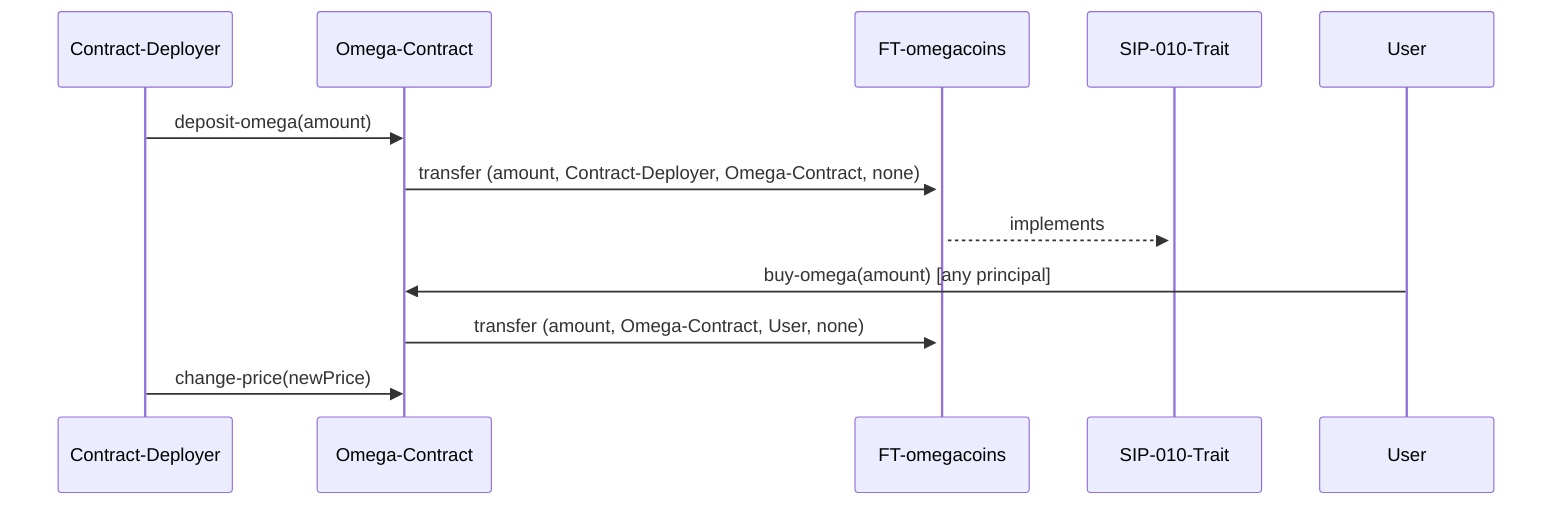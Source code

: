 sequenceDiagram
  Contract-Deployer->>Omega-Contract: deposit-omega(amount)
  Omega-Contract->>+FT-omegacoins: transfer (amount, Contract-Deployer, Omega-Contract, none)
  FT-omegacoins-->>+SIP-010-Trait: implements
  User->>Omega-Contract: buy-omega(amount) [any principal]
  Omega-Contract->>FT-omegacoins: transfer (amount, Omega-Contract, User, none)
  Contract-Deployer->>Omega-Contract: change-price(newPrice)